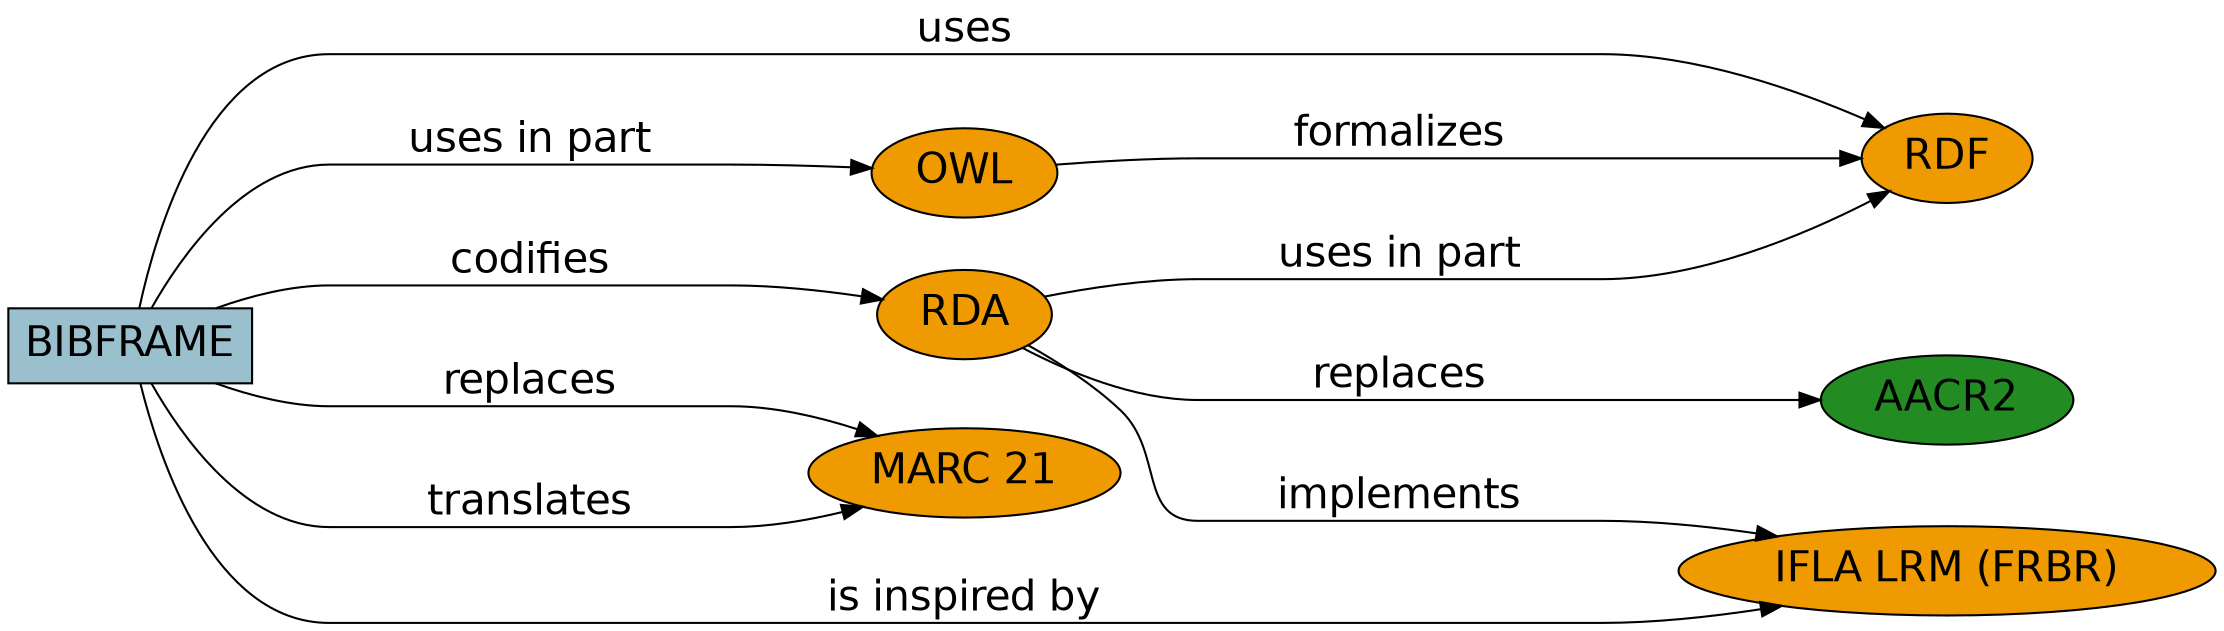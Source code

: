 digraph G {
    graph [rankdir=LR, fontname="Helvetica", fontsize="12"]

    node [style=filled, fontname="Helvetica", fontsize="20"]
    BIBFRAME [shape=box, fillcolor="lightblue3", fontcolor="black"]
    RDF [shape=ellipse, fillcolor="orange2", fontcolor="black"]
    RDA [shape=ellipse, fillcolor="orange2", fontcolor="black"]
    IFLALRM [label="IFLA LRM (FRBR)", shape=ellipse, fillcolor="orange2", fontcolor="black"]
    MARC21 [label="MARC 21", shape=ellipse, fillcolor="orange2", fontcolor="black"]
    OWL [shape=ellipse, fillcolor="orange2", fontcolor="black"]
    AACR2 [shape=ellipse, fillcolor="forestgreen", fontcolor="black"]

    edge [fontname="Helvetica", fontsize="20"]
    BIBFRAME -> RDF [label="uses", minlen=4]
    BIBFRAME -> RDA [label="codifies", minlen=4]
    BIBFRAME -> IFLALRM [label="is inspired by", minlen=4]
    BIBFRAME -> MARC21 [label="translates", minlen=4]
    BIBFRAME -> MARC21 [label="replaces", minlen=4]
    BIBFRAME -> OWL [label="uses in part", minlen=4]

    OWL -> RDF [label="formalizes", minlen=4]

    RDA -> RDF [label="uses in part", minlen=4]
    RDA -> AACR2 [label="replaces", minlen=4]
    RDA -> IFLALRM [label="implements", minlen=4]
}
